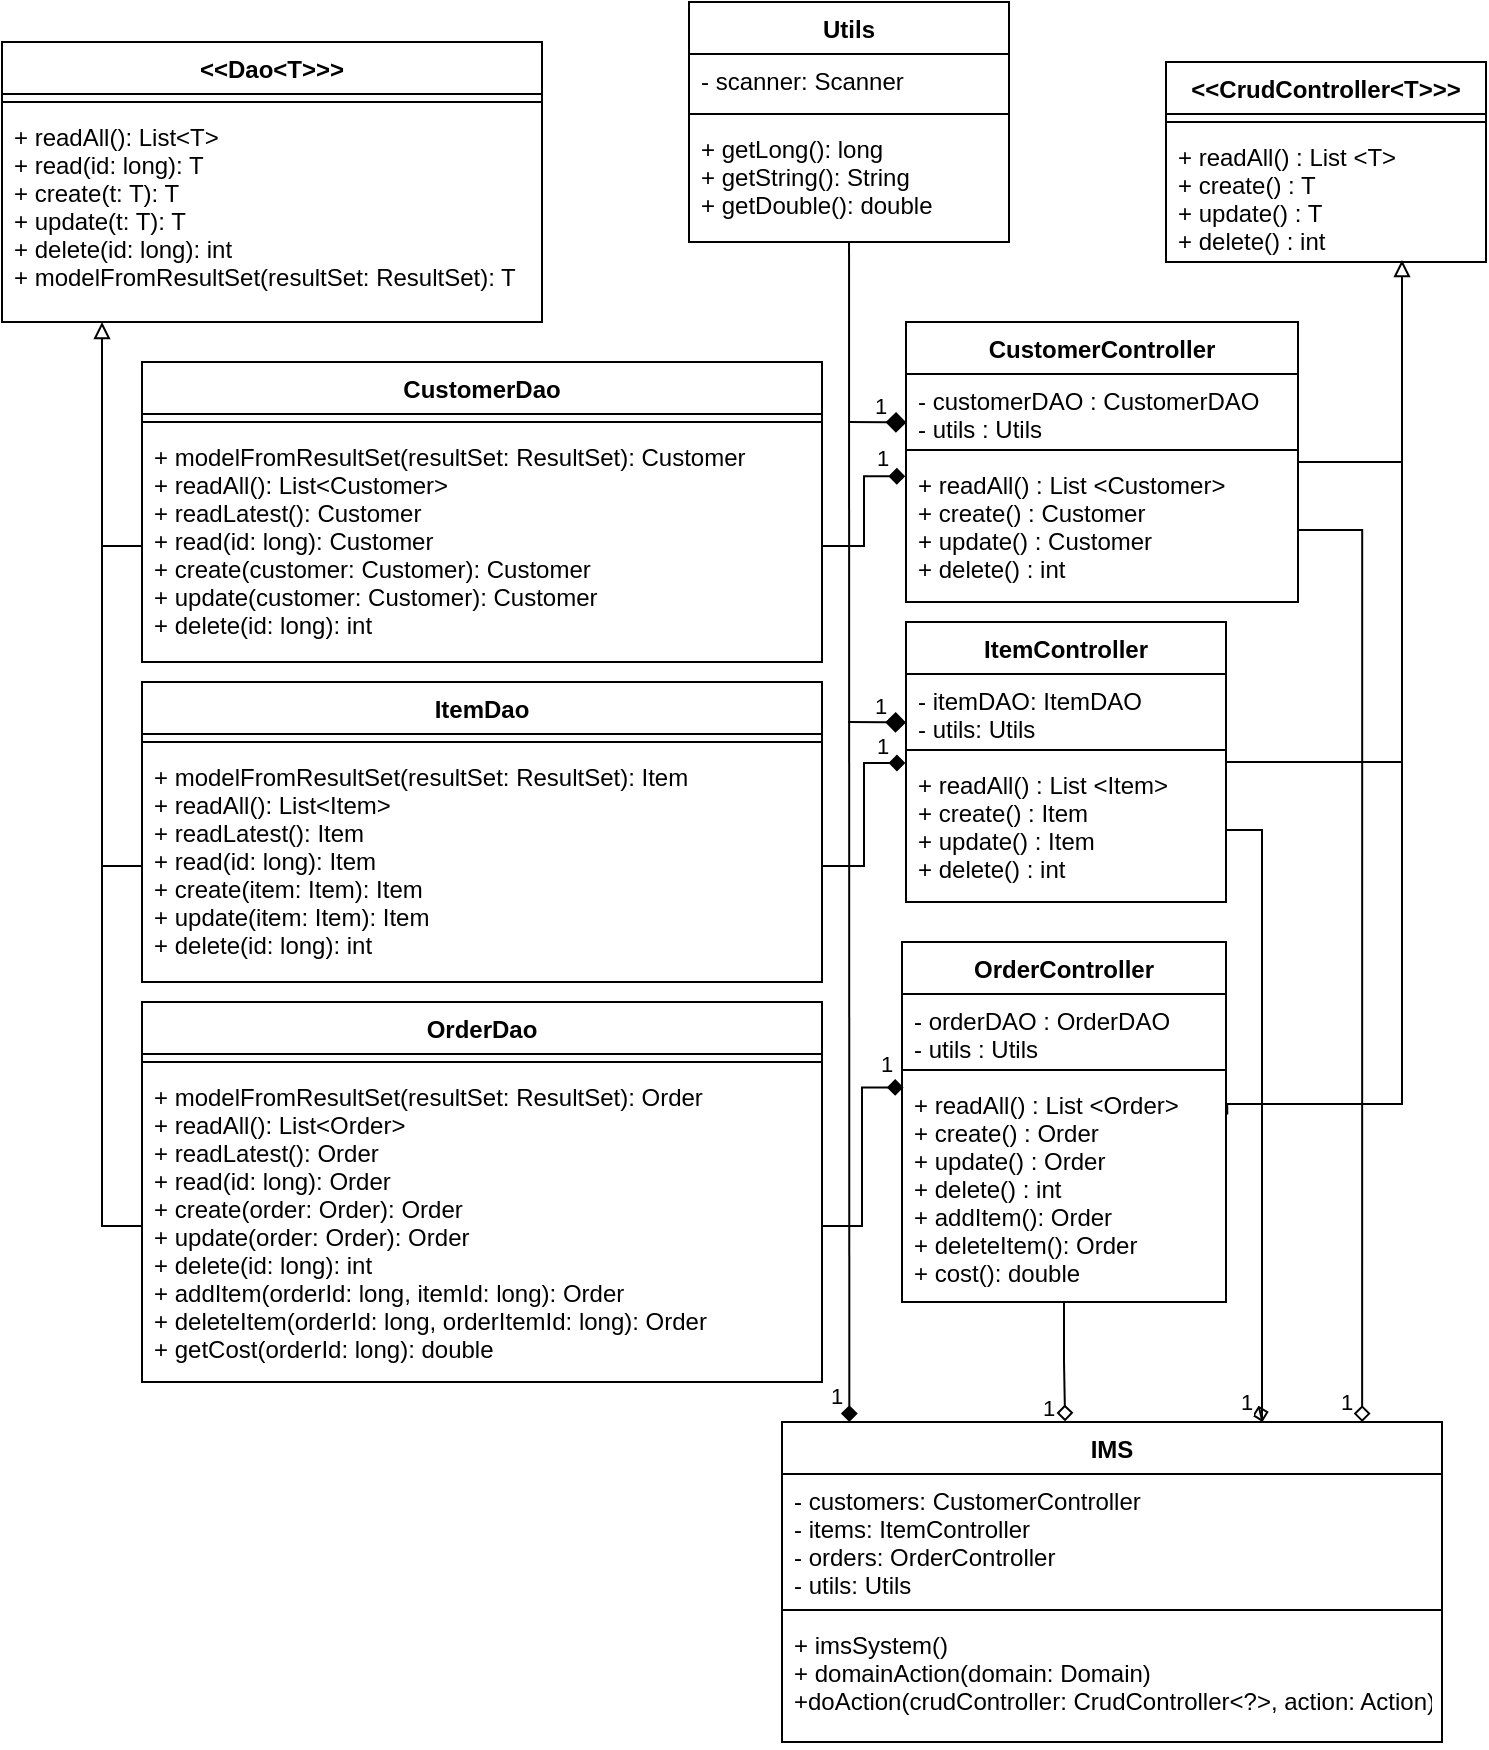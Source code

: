 <mxfile version="14.8.3" type="device"><diagram id="C5RBs43oDa-KdzZeNtuy" name="Page-1"><mxGraphModel dx="1185" dy="667" grid="1" gridSize="10" guides="1" tooltips="1" connect="1" arrows="1" fold="1" page="1" pageScale="1" pageWidth="827" pageHeight="1169" math="0" shadow="0"><root><mxCell id="WIyWlLk6GJQsqaUBKTNV-0"/><mxCell id="WIyWlLk6GJQsqaUBKTNV-1" parent="WIyWlLk6GJQsqaUBKTNV-0"/><mxCell id="c0L5Kfou37RC55B0jXUC-0" value="&lt;&lt;CrudController&lt;T&gt;&gt;&gt;" style="swimlane;fontStyle=1;align=center;verticalAlign=top;childLayout=stackLayout;horizontal=1;startSize=26;horizontalStack=0;resizeParent=1;resizeParentMax=0;resizeLast=0;collapsible=1;marginBottom=0;" vertex="1" parent="WIyWlLk6GJQsqaUBKTNV-1"><mxGeometry x="652" y="50" width="160" height="100" as="geometry"/></mxCell><mxCell id="c0L5Kfou37RC55B0jXUC-2" value="" style="line;strokeWidth=1;fillColor=none;align=left;verticalAlign=middle;spacingTop=-1;spacingLeft=3;spacingRight=3;rotatable=0;labelPosition=right;points=[];portConstraint=eastwest;" vertex="1" parent="c0L5Kfou37RC55B0jXUC-0"><mxGeometry y="26" width="160" height="8" as="geometry"/></mxCell><mxCell id="c0L5Kfou37RC55B0jXUC-3" value="+ readAll() : List &lt;T&gt;&#10;+ create() : T&#10;+ update() : T&#10;+ delete() : int" style="text;strokeColor=none;fillColor=none;align=left;verticalAlign=top;spacingLeft=4;spacingRight=4;overflow=hidden;rotatable=0;points=[[0,0.5],[1,0.5]];portConstraint=eastwest;" vertex="1" parent="c0L5Kfou37RC55B0jXUC-0"><mxGeometry y="34" width="160" height="66" as="geometry"/></mxCell><mxCell id="c0L5Kfou37RC55B0jXUC-24" style="edgeStyle=orthogonalEdgeStyle;rounded=0;orthogonalLoop=1;jettySize=auto;html=1;endArrow=block;endFill=0;" edge="1" parent="WIyWlLk6GJQsqaUBKTNV-1" source="c0L5Kfou37RC55B0jXUC-8"><mxGeometry relative="1" as="geometry"><mxPoint x="770" y="149" as="targetPoint"/><Array as="points"><mxPoint x="770" y="250"/><mxPoint x="770" y="149"/></Array></mxGeometry></mxCell><mxCell id="c0L5Kfou37RC55B0jXUC-8" value="CustomerController" style="swimlane;fontStyle=1;align=center;verticalAlign=top;childLayout=stackLayout;horizontal=1;startSize=26;horizontalStack=0;resizeParent=1;resizeParentMax=0;resizeLast=0;collapsible=1;marginBottom=0;" vertex="1" parent="WIyWlLk6GJQsqaUBKTNV-1"><mxGeometry x="522" y="180" width="196" height="140" as="geometry"/></mxCell><mxCell id="c0L5Kfou37RC55B0jXUC-9" value="- customerDAO : CustomerDAO&#10;- utils : Utils" style="text;strokeColor=none;fillColor=none;align=left;verticalAlign=top;spacingLeft=4;spacingRight=4;overflow=hidden;rotatable=0;points=[[0,0.5],[1,0.5]];portConstraint=eastwest;" vertex="1" parent="c0L5Kfou37RC55B0jXUC-8"><mxGeometry y="26" width="196" height="34" as="geometry"/></mxCell><mxCell id="c0L5Kfou37RC55B0jXUC-10" value="" style="line;strokeWidth=1;fillColor=none;align=left;verticalAlign=middle;spacingTop=-1;spacingLeft=3;spacingRight=3;rotatable=0;labelPosition=right;points=[];portConstraint=eastwest;" vertex="1" parent="c0L5Kfou37RC55B0jXUC-8"><mxGeometry y="60" width="196" height="8" as="geometry"/></mxCell><mxCell id="c0L5Kfou37RC55B0jXUC-11" value="+ readAll() : List &lt;Customer&gt;&#10;+ create() : Customer&#10;+ update() : Customer&#10;+ delete() : int" style="text;strokeColor=none;fillColor=none;align=left;verticalAlign=top;spacingLeft=4;spacingRight=4;overflow=hidden;rotatable=0;points=[[0,0.5],[1,0.5]];portConstraint=eastwest;" vertex="1" parent="c0L5Kfou37RC55B0jXUC-8"><mxGeometry y="68" width="196" height="72" as="geometry"/></mxCell><mxCell id="c0L5Kfou37RC55B0jXUC-25" style="edgeStyle=orthogonalEdgeStyle;rounded=0;orthogonalLoop=1;jettySize=auto;html=1;endArrow=none;endFill=0;" edge="1" parent="WIyWlLk6GJQsqaUBKTNV-1" source="c0L5Kfou37RC55B0jXUC-12"><mxGeometry relative="1" as="geometry"><mxPoint x="732" y="250" as="targetPoint"/><Array as="points"><mxPoint x="770" y="400"/><mxPoint x="770" y="250"/></Array></mxGeometry></mxCell><mxCell id="c0L5Kfou37RC55B0jXUC-68" value="1" style="edgeStyle=orthogonalEdgeStyle;rounded=0;orthogonalLoop=1;jettySize=auto;html=1;endArrow=diamond;endFill=0;verticalAlign=middle;entryX=0.728;entryY=0;entryDx=0;entryDy=0;entryPerimeter=0;spacingRight=-4;" edge="1" parent="WIyWlLk6GJQsqaUBKTNV-1" source="c0L5Kfou37RC55B0jXUC-15" target="c0L5Kfou37RC55B0jXUC-61"><mxGeometry x="0.935" y="-10" relative="1" as="geometry"><mxPoint x="700" y="729" as="targetPoint"/><Array as="points"><mxPoint x="700" y="434"/><mxPoint x="700" y="729"/><mxPoint x="700" y="729"/></Array><mxPoint as="offset"/></mxGeometry></mxCell><mxCell id="c0L5Kfou37RC55B0jXUC-12" value="ItemController" style="swimlane;fontStyle=1;align=center;verticalAlign=top;childLayout=stackLayout;horizontal=1;startSize=26;horizontalStack=0;resizeParent=1;resizeParentMax=0;resizeLast=0;collapsible=1;marginBottom=0;" vertex="1" parent="WIyWlLk6GJQsqaUBKTNV-1"><mxGeometry x="522" y="330" width="160" height="140" as="geometry"/></mxCell><mxCell id="c0L5Kfou37RC55B0jXUC-13" value="- itemDAO: ItemDAO&#10;- utils: Utils" style="text;strokeColor=none;fillColor=none;align=left;verticalAlign=top;spacingLeft=4;spacingRight=4;overflow=hidden;rotatable=0;points=[[0,0.5],[1,0.5]];portConstraint=eastwest;" vertex="1" parent="c0L5Kfou37RC55B0jXUC-12"><mxGeometry y="26" width="160" height="34" as="geometry"/></mxCell><mxCell id="c0L5Kfou37RC55B0jXUC-14" value="" style="line;strokeWidth=1;fillColor=none;align=left;verticalAlign=middle;spacingTop=-1;spacingLeft=3;spacingRight=3;rotatable=0;labelPosition=right;points=[];portConstraint=eastwest;" vertex="1" parent="c0L5Kfou37RC55B0jXUC-12"><mxGeometry y="60" width="160" height="8" as="geometry"/></mxCell><mxCell id="c0L5Kfou37RC55B0jXUC-15" value="+ readAll() : List &lt;Item&gt;&#10;+ create() : Item&#10;+ update() : Item&#10;+ delete() : int" style="text;strokeColor=none;fillColor=none;align=left;verticalAlign=top;spacingLeft=4;spacingRight=4;overflow=hidden;rotatable=0;points=[[0,0.5],[1,0.5]];portConstraint=eastwest;" vertex="1" parent="c0L5Kfou37RC55B0jXUC-12"><mxGeometry y="68" width="160" height="72" as="geometry"/></mxCell><mxCell id="c0L5Kfou37RC55B0jXUC-27" style="edgeStyle=orthogonalEdgeStyle;rounded=0;orthogonalLoop=1;jettySize=auto;html=1;endArrow=none;endFill=0;exitX=1.004;exitY=0.163;exitDx=0;exitDy=0;exitPerimeter=0;" edge="1" parent="WIyWlLk6GJQsqaUBKTNV-1" source="c0L5Kfou37RC55B0jXUC-19"><mxGeometry relative="1" as="geometry"><mxPoint x="770" y="240" as="targetPoint"/><Array as="points"><mxPoint x="770" y="571"/><mxPoint x="770" y="240"/></Array></mxGeometry></mxCell><mxCell id="c0L5Kfou37RC55B0jXUC-66" value="1" style="edgeStyle=orthogonalEdgeStyle;rounded=0;orthogonalLoop=1;jettySize=auto;html=1;entryX=0.429;entryY=-0.002;entryDx=0;entryDy=0;entryPerimeter=0;endArrow=diamond;endFill=0;verticalAlign=middle;horizontal=1;spacingRight=-6;" edge="1" parent="WIyWlLk6GJQsqaUBKTNV-1" source="c0L5Kfou37RC55B0jXUC-16" target="c0L5Kfou37RC55B0jXUC-61"><mxGeometry x="0.786" y="-12" relative="1" as="geometry"><mxPoint as="offset"/></mxGeometry></mxCell><mxCell id="c0L5Kfou37RC55B0jXUC-16" value="OrderController" style="swimlane;fontStyle=1;align=center;verticalAlign=top;childLayout=stackLayout;horizontal=1;startSize=26;horizontalStack=0;resizeParent=1;resizeParentMax=0;resizeLast=0;collapsible=1;marginBottom=0;" vertex="1" parent="WIyWlLk6GJQsqaUBKTNV-1"><mxGeometry x="520" y="490" width="162" height="180" as="geometry"/></mxCell><mxCell id="c0L5Kfou37RC55B0jXUC-17" value="- orderDAO : OrderDAO&#10;- utils : Utils" style="text;strokeColor=none;fillColor=none;align=left;verticalAlign=top;spacingLeft=4;spacingRight=4;overflow=hidden;rotatable=0;points=[[0,0.5],[1,0.5]];portConstraint=eastwest;" vertex="1" parent="c0L5Kfou37RC55B0jXUC-16"><mxGeometry y="26" width="162" height="34" as="geometry"/></mxCell><mxCell id="c0L5Kfou37RC55B0jXUC-18" value="" style="line;strokeWidth=1;fillColor=none;align=left;verticalAlign=middle;spacingTop=-1;spacingLeft=3;spacingRight=3;rotatable=0;labelPosition=right;points=[];portConstraint=eastwest;" vertex="1" parent="c0L5Kfou37RC55B0jXUC-16"><mxGeometry y="60" width="162" height="8" as="geometry"/></mxCell><mxCell id="c0L5Kfou37RC55B0jXUC-19" value="+ readAll() : List &lt;Order&gt;&#10;+ create() : Order&#10;+ update() : Order&#10;+ delete() : int&#10;+ addItem(): Order&#10;+ deleteItem(): Order&#10;+ cost(): double" style="text;strokeColor=none;fillColor=none;align=left;verticalAlign=top;spacingLeft=4;spacingRight=4;overflow=hidden;rotatable=0;points=[[0,0.5],[1,0.5]];portConstraint=eastwest;" vertex="1" parent="c0L5Kfou37RC55B0jXUC-16"><mxGeometry y="68" width="162" height="112" as="geometry"/></mxCell><mxCell id="c0L5Kfou37RC55B0jXUC-28" value="&lt;&lt;Dao&lt;T&gt;&gt;&gt;" style="swimlane;fontStyle=1;align=center;verticalAlign=top;childLayout=stackLayout;horizontal=1;startSize=26;horizontalStack=0;resizeParent=1;resizeParentMax=0;resizeLast=0;collapsible=1;marginBottom=0;" vertex="1" parent="WIyWlLk6GJQsqaUBKTNV-1"><mxGeometry x="70" y="40" width="270" height="140" as="geometry"/></mxCell><mxCell id="c0L5Kfou37RC55B0jXUC-30" value="" style="line;strokeWidth=1;fillColor=none;align=left;verticalAlign=middle;spacingTop=-1;spacingLeft=3;spacingRight=3;rotatable=0;labelPosition=right;points=[];portConstraint=eastwest;" vertex="1" parent="c0L5Kfou37RC55B0jXUC-28"><mxGeometry y="26" width="270" height="8" as="geometry"/></mxCell><mxCell id="c0L5Kfou37RC55B0jXUC-31" value="+ readAll(): List&lt;T&gt;&#10;+ read(id: long): T&#10;+ create(t: T): T&#10;+ update(t: T): T&#10;+ delete(id: long): int&#10;+ modelFromResultSet(resultSet: ResultSet): T" style="text;strokeColor=none;fillColor=none;align=left;verticalAlign=top;spacingLeft=4;spacingRight=4;overflow=hidden;rotatable=0;points=[[0,0.5],[1,0.5]];portConstraint=eastwest;" vertex="1" parent="c0L5Kfou37RC55B0jXUC-28"><mxGeometry y="34" width="270" height="106" as="geometry"/></mxCell><mxCell id="c0L5Kfou37RC55B0jXUC-40" value="CustomerDao" style="swimlane;fontStyle=1;align=center;verticalAlign=top;childLayout=stackLayout;horizontal=1;startSize=26;horizontalStack=0;resizeParent=1;resizeParentMax=0;resizeLast=0;collapsible=1;marginBottom=0;" vertex="1" parent="WIyWlLk6GJQsqaUBKTNV-1"><mxGeometry x="140" y="200" width="340" height="150" as="geometry"/></mxCell><mxCell id="c0L5Kfou37RC55B0jXUC-42" value="" style="line;strokeWidth=1;fillColor=none;align=left;verticalAlign=middle;spacingTop=-1;spacingLeft=3;spacingRight=3;rotatable=0;labelPosition=right;points=[];portConstraint=eastwest;" vertex="1" parent="c0L5Kfou37RC55B0jXUC-40"><mxGeometry y="26" width="340" height="8" as="geometry"/></mxCell><mxCell id="c0L5Kfou37RC55B0jXUC-43" value="+ modelFromResultSet(resultSet: ResultSet): Customer&#10;+ readAll(): List&lt;Customer&gt;&#10;+ readLatest(): Customer&#10;+ read(id: long): Customer&#10;+ create(customer: Customer): Customer&#10;+ update(customer: Customer): Customer&#10;+ delete(id: long): int" style="text;strokeColor=none;fillColor=none;align=left;verticalAlign=top;spacingLeft=4;spacingRight=4;overflow=hidden;rotatable=0;points=[[0,0.5],[1,0.5]];portConstraint=eastwest;" vertex="1" parent="c0L5Kfou37RC55B0jXUC-40"><mxGeometry y="34" width="340" height="116" as="geometry"/></mxCell><mxCell id="c0L5Kfou37RC55B0jXUC-45" value="ItemDao" style="swimlane;fontStyle=1;align=center;verticalAlign=top;childLayout=stackLayout;horizontal=1;startSize=26;horizontalStack=0;resizeParent=1;resizeParentMax=0;resizeLast=0;collapsible=1;marginBottom=0;" vertex="1" parent="WIyWlLk6GJQsqaUBKTNV-1"><mxGeometry x="140" y="360" width="340" height="150" as="geometry"/></mxCell><mxCell id="c0L5Kfou37RC55B0jXUC-46" value="" style="line;strokeWidth=1;fillColor=none;align=left;verticalAlign=middle;spacingTop=-1;spacingLeft=3;spacingRight=3;rotatable=0;labelPosition=right;points=[];portConstraint=eastwest;" vertex="1" parent="c0L5Kfou37RC55B0jXUC-45"><mxGeometry y="26" width="340" height="8" as="geometry"/></mxCell><mxCell id="c0L5Kfou37RC55B0jXUC-47" value="+ modelFromResultSet(resultSet: ResultSet): Item&#10;+ readAll(): List&lt;Item&gt;&#10;+ readLatest(): Item&#10;+ read(id: long): Item&#10;+ create(item: Item): Item&#10;+ update(item: Item): Item&#10;+ delete(id: long): int" style="text;strokeColor=none;fillColor=none;align=left;verticalAlign=top;spacingLeft=4;spacingRight=4;overflow=hidden;rotatable=0;points=[[0,0.5],[1,0.5]];portConstraint=eastwest;" vertex="1" parent="c0L5Kfou37RC55B0jXUC-45"><mxGeometry y="34" width="340" height="116" as="geometry"/></mxCell><mxCell id="c0L5Kfou37RC55B0jXUC-48" value="OrderDao" style="swimlane;fontStyle=1;align=center;verticalAlign=top;childLayout=stackLayout;horizontal=1;startSize=26;horizontalStack=0;resizeParent=1;resizeParentMax=0;resizeLast=0;collapsible=1;marginBottom=0;" vertex="1" parent="WIyWlLk6GJQsqaUBKTNV-1"><mxGeometry x="140" y="520" width="340" height="190" as="geometry"/></mxCell><mxCell id="c0L5Kfou37RC55B0jXUC-49" value="" style="line;strokeWidth=1;fillColor=none;align=left;verticalAlign=middle;spacingTop=-1;spacingLeft=3;spacingRight=3;rotatable=0;labelPosition=right;points=[];portConstraint=eastwest;" vertex="1" parent="c0L5Kfou37RC55B0jXUC-48"><mxGeometry y="26" width="340" height="8" as="geometry"/></mxCell><mxCell id="c0L5Kfou37RC55B0jXUC-50" value="+ modelFromResultSet(resultSet: ResultSet): Order&#10;+ readAll(): List&lt;Order&gt;&#10;+ readLatest(): Order&#10;+ read(id: long): Order&#10;+ create(order: Order): Order&#10;+ update(order: Order): Order&#10;+ delete(id: long): int&#10;+ addItem(orderId: long, itemId: long): Order&#10;+ deleteItem(orderId: long, orderItemId: long): Order&#10;+ getCost(orderId: long): double" style="text;strokeColor=none;fillColor=none;align=left;verticalAlign=top;spacingLeft=4;spacingRight=4;overflow=hidden;rotatable=0;points=[[0,0.5],[1,0.5]];portConstraint=eastwest;" vertex="1" parent="c0L5Kfou37RC55B0jXUC-48"><mxGeometry y="34" width="340" height="156" as="geometry"/></mxCell><mxCell id="c0L5Kfou37RC55B0jXUC-54" style="edgeStyle=orthogonalEdgeStyle;rounded=0;orthogonalLoop=1;jettySize=auto;html=1;endArrow=block;endFill=0;" edge="1" parent="WIyWlLk6GJQsqaUBKTNV-1" source="c0L5Kfou37RC55B0jXUC-43"><mxGeometry relative="1" as="geometry"><mxPoint x="120" y="180" as="targetPoint"/></mxGeometry></mxCell><mxCell id="c0L5Kfou37RC55B0jXUC-55" style="edgeStyle=orthogonalEdgeStyle;rounded=0;orthogonalLoop=1;jettySize=auto;html=1;endArrow=none;endFill=0;" edge="1" parent="WIyWlLk6GJQsqaUBKTNV-1" source="c0L5Kfou37RC55B0jXUC-47"><mxGeometry relative="1" as="geometry"><mxPoint x="120" y="280.0" as="targetPoint"/></mxGeometry></mxCell><mxCell id="c0L5Kfou37RC55B0jXUC-56" style="edgeStyle=orthogonalEdgeStyle;rounded=0;orthogonalLoop=1;jettySize=auto;html=1;endArrow=none;endFill=0;" edge="1" parent="WIyWlLk6GJQsqaUBKTNV-1" source="c0L5Kfou37RC55B0jXUC-50"><mxGeometry relative="1" as="geometry"><mxPoint x="120" y="440" as="targetPoint"/></mxGeometry></mxCell><mxCell id="c0L5Kfou37RC55B0jXUC-57" value="1" style="edgeStyle=orthogonalEdgeStyle;rounded=0;orthogonalLoop=1;jettySize=auto;html=1;entryX=-0.002;entryY=0.127;entryDx=0;entryDy=0;entryPerimeter=0;endArrow=diamond;endFill=1;verticalAlign=bottom;" edge="1" parent="WIyWlLk6GJQsqaUBKTNV-1" source="c0L5Kfou37RC55B0jXUC-43" target="c0L5Kfou37RC55B0jXUC-11"><mxGeometry x="0.697" relative="1" as="geometry"><mxPoint as="offset"/></mxGeometry></mxCell><mxCell id="c0L5Kfou37RC55B0jXUC-58" value="1" style="edgeStyle=orthogonalEdgeStyle;rounded=0;orthogonalLoop=1;jettySize=auto;html=1;entryX=-0.002;entryY=0.035;entryDx=0;entryDy=0;entryPerimeter=0;endArrow=diamond;endFill=1;verticalAlign=bottom;" edge="1" parent="WIyWlLk6GJQsqaUBKTNV-1" source="c0L5Kfou37RC55B0jXUC-47" target="c0L5Kfou37RC55B0jXUC-15"><mxGeometry x="0.749" relative="1" as="geometry"><mxPoint as="offset"/></mxGeometry></mxCell><mxCell id="c0L5Kfou37RC55B0jXUC-59" value="1" style="edgeStyle=orthogonalEdgeStyle;rounded=0;orthogonalLoop=1;jettySize=auto;html=1;endArrow=diamond;endFill=1;verticalAlign=middle;entryX=0.005;entryY=0.042;entryDx=0;entryDy=0;entryPerimeter=0;" edge="1" parent="WIyWlLk6GJQsqaUBKTNV-1" source="c0L5Kfou37RC55B0jXUC-50" target="c0L5Kfou37RC55B0jXUC-19"><mxGeometry x="0.83" y="12" relative="1" as="geometry"><mxPoint x="518" y="562" as="targetPoint"/><mxPoint as="offset"/></mxGeometry></mxCell><mxCell id="c0L5Kfou37RC55B0jXUC-61" value="IMS" style="swimlane;fontStyle=1;align=center;verticalAlign=top;childLayout=stackLayout;horizontal=1;startSize=26;horizontalStack=0;resizeParent=1;resizeParentMax=0;resizeLast=0;collapsible=1;marginBottom=0;" vertex="1" parent="WIyWlLk6GJQsqaUBKTNV-1"><mxGeometry x="460" y="730" width="330" height="160" as="geometry"/></mxCell><mxCell id="c0L5Kfou37RC55B0jXUC-62" value="- customers: CustomerController&#10;- items: ItemController&#10;- orders: OrderController&#10;- utils: Utils" style="text;strokeColor=none;fillColor=none;align=left;verticalAlign=top;spacingLeft=4;spacingRight=4;overflow=hidden;rotatable=0;points=[[0,0.5],[1,0.5]];portConstraint=eastwest;" vertex="1" parent="c0L5Kfou37RC55B0jXUC-61"><mxGeometry y="26" width="330" height="64" as="geometry"/></mxCell><mxCell id="c0L5Kfou37RC55B0jXUC-63" value="" style="line;strokeWidth=1;fillColor=none;align=left;verticalAlign=middle;spacingTop=-1;spacingLeft=3;spacingRight=3;rotatable=0;labelPosition=right;points=[];portConstraint=eastwest;" vertex="1" parent="c0L5Kfou37RC55B0jXUC-61"><mxGeometry y="90" width="330" height="8" as="geometry"/></mxCell><mxCell id="c0L5Kfou37RC55B0jXUC-64" value="+ imsSystem()&#10;+ domainAction(domain: Domain)&#10;+doAction(crudController: CrudController&lt;?&gt;, action: Action)" style="text;strokeColor=none;fillColor=none;align=left;verticalAlign=top;spacingLeft=4;spacingRight=4;overflow=hidden;rotatable=0;points=[[0,0.5],[1,0.5]];portConstraint=eastwest;" vertex="1" parent="c0L5Kfou37RC55B0jXUC-61"><mxGeometry y="98" width="330" height="62" as="geometry"/></mxCell><mxCell id="c0L5Kfou37RC55B0jXUC-70" value="1" style="edgeStyle=orthogonalEdgeStyle;rounded=0;orthogonalLoop=1;jettySize=auto;html=1;entryX=0.879;entryY=0;entryDx=0;entryDy=0;entryPerimeter=0;endArrow=diamond;endFill=0;verticalAlign=middle;spacingRight=-4;" edge="1" parent="WIyWlLk6GJQsqaUBKTNV-1" source="c0L5Kfou37RC55B0jXUC-11" target="c0L5Kfou37RC55B0jXUC-61"><mxGeometry x="0.958" y="-10" relative="1" as="geometry"><mxPoint as="offset"/></mxGeometry></mxCell><mxCell id="c0L5Kfou37RC55B0jXUC-75" value="1" style="rounded=0;orthogonalLoop=1;jettySize=auto;html=1;entryX=0.102;entryY=0;entryDx=0;entryDy=0;entryPerimeter=0;endArrow=diamond;endFill=1;verticalAlign=middle;spacingTop=-6;spacingRight=6;" edge="1" parent="WIyWlLk6GJQsqaUBKTNV-1" source="c0L5Kfou37RC55B0jXUC-71" target="c0L5Kfou37RC55B0jXUC-61"><mxGeometry x="0.966" y="-4" relative="1" as="geometry"><mxPoint as="offset"/></mxGeometry></mxCell><mxCell id="c0L5Kfou37RC55B0jXUC-71" value="Utils" style="swimlane;fontStyle=1;align=center;verticalAlign=top;childLayout=stackLayout;horizontal=1;startSize=26;horizontalStack=0;resizeParent=1;resizeParentMax=0;resizeLast=0;collapsible=1;marginBottom=0;" vertex="1" parent="WIyWlLk6GJQsqaUBKTNV-1"><mxGeometry x="413.5" y="20" width="160" height="120" as="geometry"/></mxCell><mxCell id="c0L5Kfou37RC55B0jXUC-72" value="- scanner: Scanner" style="text;strokeColor=none;fillColor=none;align=left;verticalAlign=top;spacingLeft=4;spacingRight=4;overflow=hidden;rotatable=0;points=[[0,0.5],[1,0.5]];portConstraint=eastwest;" vertex="1" parent="c0L5Kfou37RC55B0jXUC-71"><mxGeometry y="26" width="160" height="26" as="geometry"/></mxCell><mxCell id="c0L5Kfou37RC55B0jXUC-73" value="" style="line;strokeWidth=1;fillColor=none;align=left;verticalAlign=middle;spacingTop=-1;spacingLeft=3;spacingRight=3;rotatable=0;labelPosition=right;points=[];portConstraint=eastwest;" vertex="1" parent="c0L5Kfou37RC55B0jXUC-71"><mxGeometry y="52" width="160" height="8" as="geometry"/></mxCell><mxCell id="c0L5Kfou37RC55B0jXUC-74" value="+ getLong(): long&#10;+ getString(): String&#10;+ getDouble(): double" style="text;strokeColor=none;fillColor=none;align=left;verticalAlign=top;spacingLeft=4;spacingRight=4;overflow=hidden;rotatable=0;points=[[0,0.5],[1,0.5]];portConstraint=eastwest;" vertex="1" parent="c0L5Kfou37RC55B0jXUC-71"><mxGeometry y="60" width="160" height="60" as="geometry"/></mxCell><mxCell id="c0L5Kfou37RC55B0jXUC-77" value="1" style="endArrow=diamond;html=1;startSize=6;endSize=8;sourcePerimeterSpacing=0;targetPerimeterSpacing=6;verticalAlign=middle;endFill=1;entryX=0.001;entryY=0.714;entryDx=0;entryDy=0;entryPerimeter=0;spacingTop=-2;spacingLeft=-2;" edge="1" parent="WIyWlLk6GJQsqaUBKTNV-1" target="c0L5Kfou37RC55B0jXUC-9"><mxGeometry x="0.16" y="7" width="50" height="50" relative="1" as="geometry"><mxPoint x="493" y="230" as="sourcePoint"/><mxPoint x="520" y="230" as="targetPoint"/><mxPoint as="offset"/></mxGeometry></mxCell><mxCell id="c0L5Kfou37RC55B0jXUC-80" value="1" style="endArrow=diamond;html=1;startSize=6;endSize=8;sourcePerimeterSpacing=0;targetPerimeterSpacing=6;verticalAlign=middle;endFill=1;entryX=0.001;entryY=0.714;entryDx=0;entryDy=0;entryPerimeter=0;spacingTop=-2;spacingLeft=-2;" edge="1" parent="WIyWlLk6GJQsqaUBKTNV-1"><mxGeometry x="0.16" y="7" width="50" height="50" relative="1" as="geometry"><mxPoint x="493" y="380" as="sourcePoint"/><mxPoint x="522" y="380.276" as="targetPoint"/><mxPoint as="offset"/></mxGeometry></mxCell></root></mxGraphModel></diagram></mxfile>